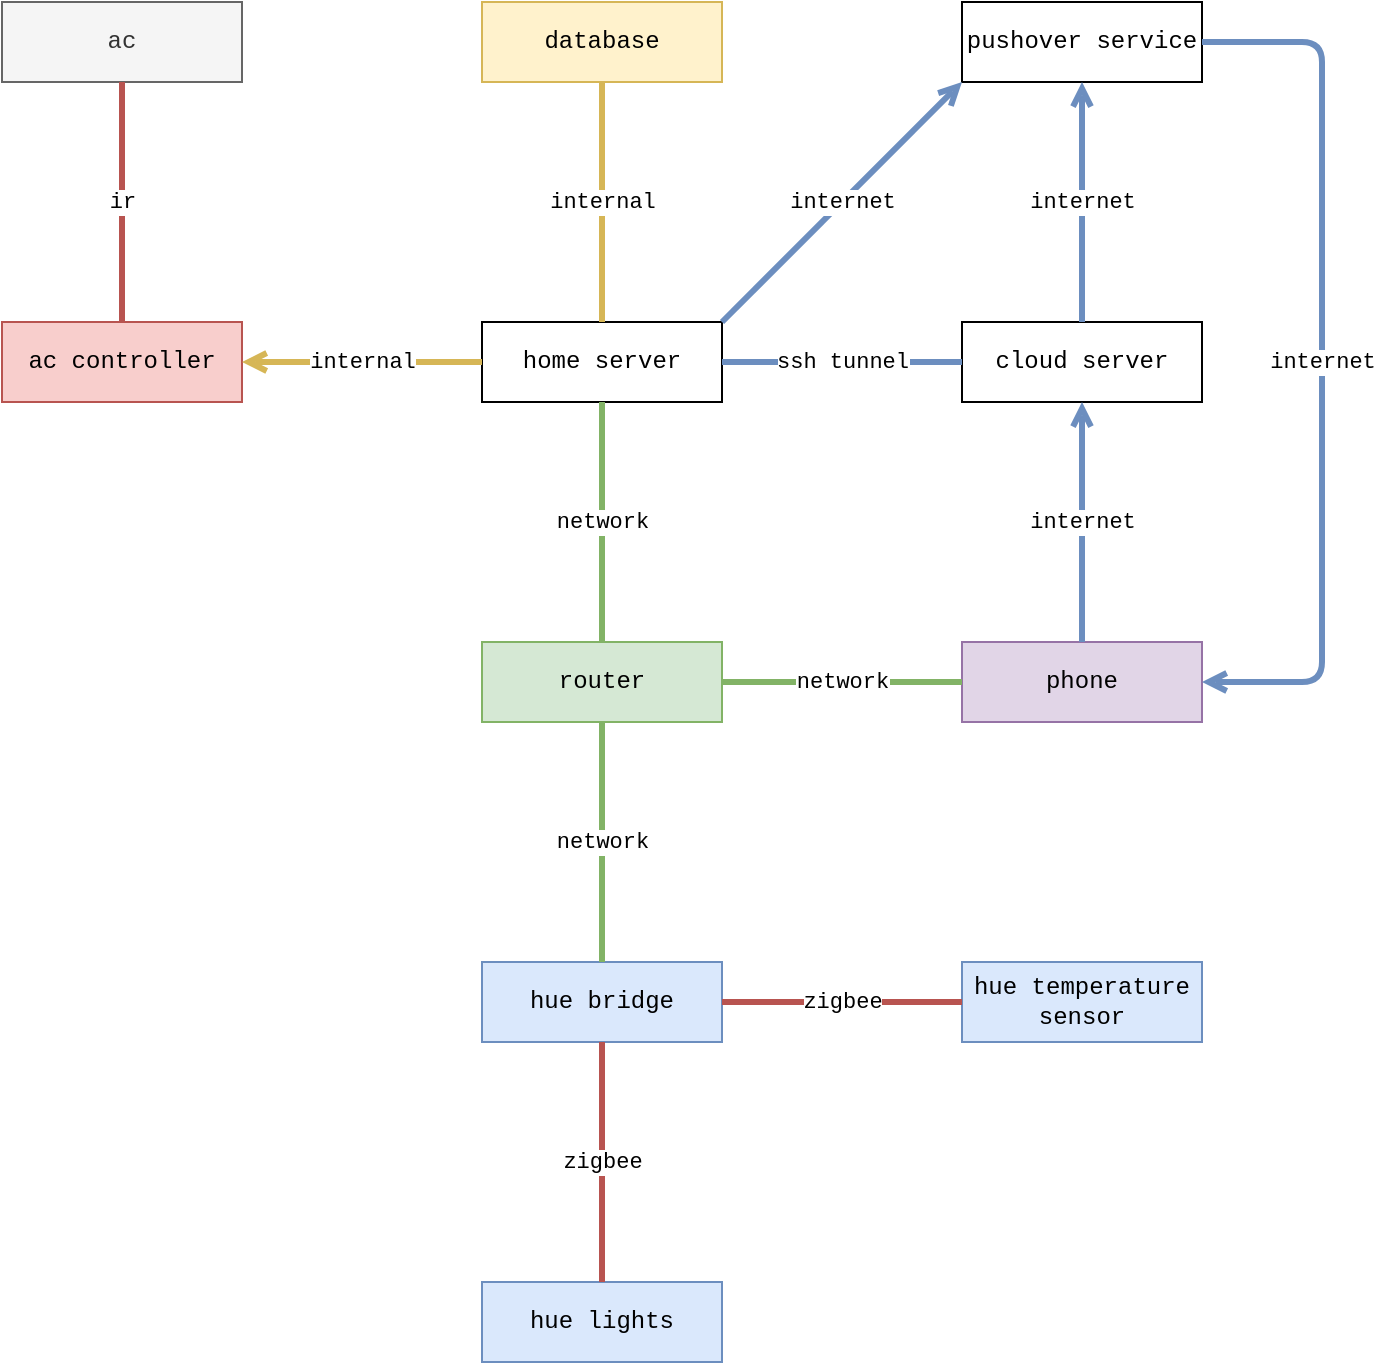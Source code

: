 <mxfile version="14.1.8" type="device"><diagram id="kbT3hisg8dZaw-IvFYAW" name="Page-1"><mxGraphModel dx="1350" dy="713" grid="1" gridSize="10" guides="1" tooltips="1" connect="1" arrows="1" fold="1" page="1" pageScale="1" pageWidth="850" pageHeight="1100" math="0" shadow="0"><root><mxCell id="0"/><mxCell id="1" parent="0"/><mxCell id="pWo6iY5lTFAleLrASGCt-1" value="phone" style="rounded=0;whiteSpace=wrap;html=1;fontFamily=Courier New;fillColor=#e1d5e7;strokeColor=#9673a6;" vertex="1" parent="1"><mxGeometry x="520" y="480" width="120" height="40" as="geometry"/></mxCell><mxCell id="pWo6iY5lTFAleLrASGCt-2" value="home server" style="rounded=0;whiteSpace=wrap;html=1;fontFamily=Courier New;" vertex="1" parent="1"><mxGeometry x="280" y="320" width="120" height="40" as="geometry"/></mxCell><mxCell id="pWo6iY5lTFAleLrASGCt-3" value="cloud server" style="rounded=0;whiteSpace=wrap;html=1;fontFamily=Courier New;" vertex="1" parent="1"><mxGeometry x="520" y="320" width="120" height="40" as="geometry"/></mxCell><mxCell id="pWo6iY5lTFAleLrASGCt-5" value="database" style="rounded=0;whiteSpace=wrap;html=1;fontFamily=Courier New;fillColor=#fff2cc;strokeColor=#d6b656;" vertex="1" parent="1"><mxGeometry x="280" y="160" width="120" height="40" as="geometry"/></mxCell><mxCell id="pWo6iY5lTFAleLrASGCt-6" value="ac controller" style="rounded=0;whiteSpace=wrap;html=1;fontFamily=Courier New;fillColor=#f8cecc;strokeColor=#b85450;" vertex="1" parent="1"><mxGeometry x="40" y="320" width="120" height="40" as="geometry"/></mxCell><mxCell id="pWo6iY5lTFAleLrASGCt-7" value="ac" style="rounded=0;whiteSpace=wrap;html=1;fontFamily=Courier New;fillColor=#f5f5f5;strokeColor=#666666;fontColor=#333333;" vertex="1" parent="1"><mxGeometry x="40" y="160" width="120" height="40" as="geometry"/></mxCell><mxCell id="pWo6iY5lTFAleLrASGCt-8" value="hue bridge" style="rounded=0;whiteSpace=wrap;html=1;fontFamily=Courier New;fillColor=#dae8fc;strokeColor=#6c8ebf;" vertex="1" parent="1"><mxGeometry x="280" y="640" width="120" height="40" as="geometry"/></mxCell><mxCell id="pWo6iY5lTFAleLrASGCt-9" value="hue lights" style="rounded=0;whiteSpace=wrap;html=1;fontFamily=Courier New;fillColor=#dae8fc;strokeColor=#6c8ebf;" vertex="1" parent="1"><mxGeometry x="280" y="800" width="120" height="40" as="geometry"/></mxCell><mxCell id="pWo6iY5lTFAleLrASGCt-10" value="hue temperature sensor" style="rounded=0;whiteSpace=wrap;html=1;fontFamily=Courier New;fillColor=#dae8fc;strokeColor=#6c8ebf;" vertex="1" parent="1"><mxGeometry x="520" y="640" width="120" height="40" as="geometry"/></mxCell><mxCell id="pWo6iY5lTFAleLrASGCt-11" value="router" style="rounded=0;whiteSpace=wrap;html=1;fontFamily=Courier New;fillColor=#d5e8d4;strokeColor=#82b366;" vertex="1" parent="1"><mxGeometry x="280" y="480" width="120" height="40" as="geometry"/></mxCell><mxCell id="pWo6iY5lTFAleLrASGCt-12" value="network" style="endArrow=none;html=1;fontFamily=Courier New;exitX=0.5;exitY=0;exitDx=0;exitDy=0;entryX=0.5;entryY=1;entryDx=0;entryDy=0;fillColor=#d5e8d4;strokeColor=#82b366;strokeWidth=3;" edge="1" parent="1" source="pWo6iY5lTFAleLrASGCt-11" target="pWo6iY5lTFAleLrASGCt-2"><mxGeometry width="50" height="50" relative="1" as="geometry"><mxPoint x="400" y="490" as="sourcePoint"/><mxPoint x="450" y="440" as="targetPoint"/></mxGeometry></mxCell><mxCell id="pWo6iY5lTFAleLrASGCt-13" value="network" style="endArrow=none;html=1;fontFamily=Courier New;exitX=0.5;exitY=0;exitDx=0;exitDy=0;entryX=0.5;entryY=1;entryDx=0;entryDy=0;fillColor=#d5e8d4;strokeColor=#82b366;strokeWidth=3;" edge="1" parent="1" source="pWo6iY5lTFAleLrASGCt-8" target="pWo6iY5lTFAleLrASGCt-11"><mxGeometry width="50" height="50" relative="1" as="geometry"><mxPoint x="350" y="490" as="sourcePoint"/><mxPoint x="350" y="370" as="targetPoint"/></mxGeometry></mxCell><mxCell id="pWo6iY5lTFAleLrASGCt-14" value="zigbee" style="endArrow=none;html=1;fontFamily=Courier New;exitX=1;exitY=0.5;exitDx=0;exitDy=0;entryX=0;entryY=0.5;entryDx=0;entryDy=0;fillColor=#f8cecc;strokeColor=#b85450;strokeWidth=3;" edge="1" parent="1" source="pWo6iY5lTFAleLrASGCt-8" target="pWo6iY5lTFAleLrASGCt-10"><mxGeometry width="50" height="50" relative="1" as="geometry"><mxPoint x="350" y="650" as="sourcePoint"/><mxPoint x="350" y="530" as="targetPoint"/></mxGeometry></mxCell><mxCell id="pWo6iY5lTFAleLrASGCt-15" value="zigbee" style="endArrow=none;html=1;fontFamily=Courier New;exitX=0.5;exitY=1;exitDx=0;exitDy=0;entryX=0.5;entryY=0;entryDx=0;entryDy=0;fillColor=#f8cecc;strokeColor=#b85450;strokeWidth=3;" edge="1" parent="1" source="pWo6iY5lTFAleLrASGCt-8" target="pWo6iY5lTFAleLrASGCt-9"><mxGeometry width="50" height="50" relative="1" as="geometry"><mxPoint x="410" y="670" as="sourcePoint"/><mxPoint x="530" y="670" as="targetPoint"/></mxGeometry></mxCell><mxCell id="pWo6iY5lTFAleLrASGCt-17" value="ssh tunnel" style="endArrow=none;html=1;fontFamily=Courier New;exitX=1;exitY=0.5;exitDx=0;exitDy=0;entryX=0;entryY=0.5;entryDx=0;entryDy=0;fillColor=#dae8fc;strokeColor=#6c8ebf;strokeWidth=3;endFill=0;" edge="1" parent="1" source="pWo6iY5lTFAleLrASGCt-2" target="pWo6iY5lTFAleLrASGCt-3"><mxGeometry width="50" height="50" relative="1" as="geometry"><mxPoint x="410" y="670" as="sourcePoint"/><mxPoint x="520" y="340" as="targetPoint"/></mxGeometry></mxCell><mxCell id="pWo6iY5lTFAleLrASGCt-20" value="internet" style="endArrow=open;html=1;fontFamily=Courier New;fillColor=#dae8fc;strokeColor=#6c8ebf;strokeWidth=3;entryX=0.5;entryY=1;entryDx=0;entryDy=0;exitX=0.5;exitY=0;exitDx=0;exitDy=0;endFill=0;" edge="1" parent="1" source="pWo6iY5lTFAleLrASGCt-1" target="pWo6iY5lTFAleLrASGCt-3"><mxGeometry width="50" height="50" relative="1" as="geometry"><mxPoint x="630" y="410" as="sourcePoint"/><mxPoint x="580" y="380" as="targetPoint"/></mxGeometry></mxCell><mxCell id="pWo6iY5lTFAleLrASGCt-21" value="internal" style="endArrow=none;html=1;fontFamily=Courier New;exitX=0.5;exitY=0;exitDx=0;exitDy=0;entryX=0.5;entryY=1;entryDx=0;entryDy=0;fillColor=#fff2cc;strokeColor=#d6b656;strokeWidth=3;" edge="1" parent="1" source="pWo6iY5lTFAleLrASGCt-2" target="pWo6iY5lTFAleLrASGCt-5"><mxGeometry width="50" height="50" relative="1" as="geometry"><mxPoint x="350" y="490" as="sourcePoint"/><mxPoint x="350" y="370" as="targetPoint"/></mxGeometry></mxCell><mxCell id="pWo6iY5lTFAleLrASGCt-22" value="internal" style="endArrow=open;html=1;fontFamily=Courier New;exitX=0;exitY=0.5;exitDx=0;exitDy=0;entryX=1;entryY=0.5;entryDx=0;entryDy=0;fillColor=#fff2cc;strokeColor=#d6b656;strokeWidth=3;endFill=0;" edge="1" parent="1" source="pWo6iY5lTFAleLrASGCt-2" target="pWo6iY5lTFAleLrASGCt-6"><mxGeometry width="50" height="50" relative="1" as="geometry"><mxPoint x="350" y="330" as="sourcePoint"/><mxPoint x="350" y="210" as="targetPoint"/></mxGeometry></mxCell><mxCell id="pWo6iY5lTFAleLrASGCt-23" value="ir" style="endArrow=none;html=1;fontFamily=Courier New;exitX=0.5;exitY=1;exitDx=0;exitDy=0;entryX=0.5;entryY=0;entryDx=0;entryDy=0;strokeWidth=3;fillColor=#f8cecc;strokeColor=#b85450;" edge="1" parent="1" source="pWo6iY5lTFAleLrASGCt-7" target="pWo6iY5lTFAleLrASGCt-6"><mxGeometry width="50" height="50" relative="1" as="geometry"><mxPoint x="290" y="350" as="sourcePoint"/><mxPoint x="170" y="350" as="targetPoint"/></mxGeometry></mxCell><mxCell id="pWo6iY5lTFAleLrASGCt-24" value="network" style="endArrow=none;html=1;fontFamily=Courier New;exitX=1;exitY=0.5;exitDx=0;exitDy=0;entryX=0;entryY=0.5;entryDx=0;entryDy=0;fillColor=#d5e8d4;strokeColor=#82b366;strokeWidth=3;" edge="1" parent="1" source="pWo6iY5lTFAleLrASGCt-11" target="pWo6iY5lTFAleLrASGCt-1"><mxGeometry width="50" height="50" relative="1" as="geometry"><mxPoint x="350" y="490" as="sourcePoint"/><mxPoint x="350" y="370" as="targetPoint"/></mxGeometry></mxCell><mxCell id="pWo6iY5lTFAleLrASGCt-25" value="pushover service" style="rounded=0;whiteSpace=wrap;html=1;fontFamily=Courier New;" vertex="1" parent="1"><mxGeometry x="520" y="160" width="120" height="40" as="geometry"/></mxCell><mxCell id="pWo6iY5lTFAleLrASGCt-27" value="internet" style="endArrow=open;html=1;strokeWidth=3;fontFamily=Courier New;exitX=0.5;exitY=0;exitDx=0;exitDy=0;entryX=0.5;entryY=1;entryDx=0;entryDy=0;endFill=0;fillColor=#dae8fc;strokeColor=#6c8ebf;" edge="1" parent="1" source="pWo6iY5lTFAleLrASGCt-3" target="pWo6iY5lTFAleLrASGCt-25"><mxGeometry width="50" height="50" relative="1" as="geometry"><mxPoint x="400" y="400" as="sourcePoint"/><mxPoint x="450" y="350" as="targetPoint"/></mxGeometry></mxCell><mxCell id="pWo6iY5lTFAleLrASGCt-28" value="internet" style="endArrow=open;html=1;strokeWidth=3;fontFamily=Courier New;exitX=1;exitY=0.5;exitDx=0;exitDy=0;endFill=0;entryX=1;entryY=0.5;entryDx=0;entryDy=0;fillColor=#dae8fc;strokeColor=#6c8ebf;" edge="1" parent="1" source="pWo6iY5lTFAleLrASGCt-25" target="pWo6iY5lTFAleLrASGCt-1"><mxGeometry width="50" height="50" relative="1" as="geometry"><mxPoint x="400" y="400" as="sourcePoint"/><mxPoint x="720" y="430" as="targetPoint"/><Array as="points"><mxPoint x="700" y="180"/><mxPoint x="700" y="500"/></Array></mxGeometry></mxCell><mxCell id="pWo6iY5lTFAleLrASGCt-30" value="internet" style="endArrow=open;html=1;strokeWidth=3;fontFamily=Courier New;exitX=1;exitY=0;exitDx=0;exitDy=0;entryX=0;entryY=1;entryDx=0;entryDy=0;endFill=0;fillColor=#dae8fc;strokeColor=#6c8ebf;" edge="1" parent="1" source="pWo6iY5lTFAleLrASGCt-2" target="pWo6iY5lTFAleLrASGCt-25"><mxGeometry width="50" height="50" relative="1" as="geometry"><mxPoint x="590" y="330" as="sourcePoint"/><mxPoint x="590" y="210" as="targetPoint"/></mxGeometry></mxCell></root></mxGraphModel></diagram></mxfile>